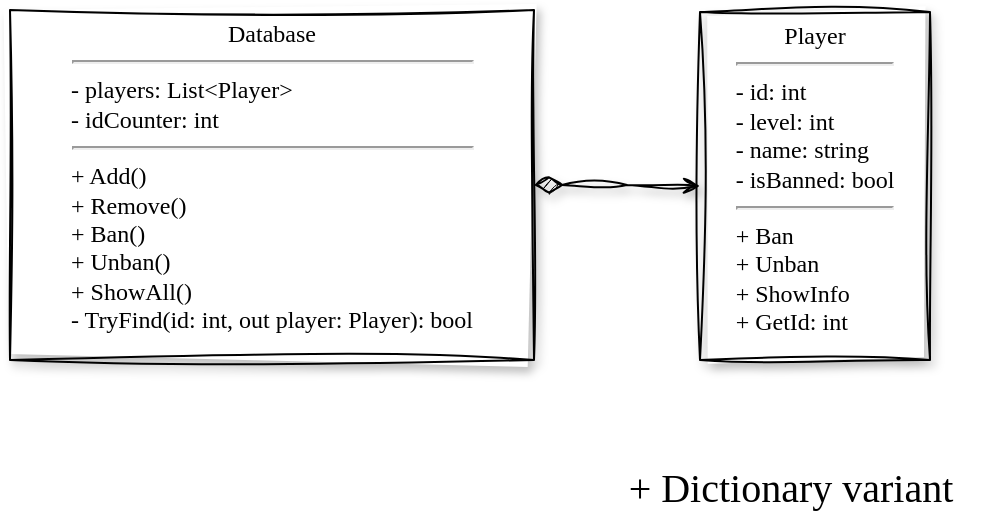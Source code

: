 <mxfile version="21.7.2" type="github" pages="4">
  <diagram id="Cf2g2hGz_eaC0kWmKfeo" name="База Данных Игроков">
    <mxGraphModel dx="973" dy="506" grid="1" gridSize="10" guides="1" tooltips="1" connect="1" arrows="1" fold="1" page="1" pageScale="1" pageWidth="1169" pageHeight="827" math="0" shadow="0">
      <root>
        <mxCell id="0" />
        <mxCell id="1" parent="0" />
        <mxCell id="BvsRi00MSLJCYbzShoM3-1" value="&lt;font face=&quot;Verdana&quot;&gt;Player&lt;br&gt;&lt;/font&gt;&lt;hr&gt;&lt;div style=&quot;text-align: left;&quot;&gt;&lt;font face=&quot;Verdana&quot;&gt;- id: int&lt;/font&gt;&lt;/div&gt;&lt;div style=&quot;text-align: left;&quot;&gt;&lt;font face=&quot;Verdana&quot;&gt;- level: int&lt;/font&gt;&lt;/div&gt;&lt;div style=&quot;text-align: left;&quot;&gt;&lt;font face=&quot;Verdana&quot;&gt;- name: string&lt;/font&gt;&lt;/div&gt;&lt;div style=&quot;text-align: left;&quot;&gt;&lt;font face=&quot;Verdana&quot;&gt;- isBanned: bool&lt;/font&gt;&lt;/div&gt;&lt;div style=&quot;text-align: left;&quot;&gt;&lt;hr&gt;&lt;/div&gt;&lt;div style=&quot;text-align: left;&quot;&gt;&lt;font face=&quot;Verdana&quot;&gt;&lt;span style=&quot;background-color: initial;&quot;&gt;+ Ban&lt;/span&gt;&lt;br&gt;&lt;/font&gt;&lt;/div&gt;&lt;div style=&quot;text-align: left;&quot;&gt;&lt;font face=&quot;Verdana&quot;&gt;+ Unban&lt;/font&gt;&lt;/div&gt;&lt;div style=&quot;text-align: left;&quot;&gt;&lt;font face=&quot;Verdana&quot;&gt;+ ShowInfo&lt;/font&gt;&lt;/div&gt;&lt;div style=&quot;text-align: left;&quot;&gt;&lt;font face=&quot;Verdana&quot;&gt;+ GetId: int&lt;/font&gt;&lt;/div&gt;" style="rounded=0;whiteSpace=wrap;html=1;align=center;verticalAlign=top;spacing=0;sketch=1;curveFitting=1;jiggle=2;shadow=1;" vertex="1" parent="1">
          <mxGeometry x="585" y="246" width="115" height="174" as="geometry" />
        </mxCell>
        <mxCell id="ZMWLHTGk8VHgxppxQVbv-1" style="edgeStyle=orthogonalEdgeStyle;orthogonalLoop=1;jettySize=auto;html=1;exitX=1;exitY=0.5;exitDx=0;exitDy=0;entryX=0;entryY=0.5;entryDx=0;entryDy=0;endArrow=open;endFill=0;sourcePerimeterSpacing=0;strokeWidth=1;startArrow=diamondThin;startFill=1;jumpSize=6;rounded=0;strokeColor=default;endSize=6;startSize=12;sketch=1;curveFitting=1;jiggle=2;shadow=1;" edge="1" parent="1" source="qxw1vTytd-DOzJbU_Vhw-1" target="BvsRi00MSLJCYbzShoM3-1">
          <mxGeometry relative="1" as="geometry" />
        </mxCell>
        <mxCell id="qxw1vTytd-DOzJbU_Vhw-1" value="&lt;span style=&quot;font-family: Verdana; background-color: initial;&quot;&gt;Database&lt;/span&gt;&lt;br&gt;&lt;hr style=&quot;background-color: initial;&quot;&gt;&lt;span style=&quot;font-family: Verdana; background-color: initial;&quot;&gt;&lt;div style=&quot;text-align: left;&quot;&gt;&lt;span style=&quot;background-color: initial;&quot;&gt;- players: List&amp;lt;Player&amp;gt;&lt;/span&gt;&lt;/div&gt;&lt;div style=&quot;text-align: left;&quot;&gt;&lt;span style=&quot;background-color: initial;&quot;&gt;- idCounter: int&lt;/span&gt;&lt;/div&gt;&lt;/span&gt;&lt;hr style=&quot;text-align: left; background-color: initial;&quot;&gt;&lt;span style=&quot;background-color: initial; font-family: Verdana;&quot;&gt;&lt;div style=&quot;text-align: left;&quot;&gt;&lt;span style=&quot;background-color: initial;&quot;&gt;+ Add()&lt;/span&gt;&lt;/div&gt;&lt;/span&gt;&lt;span style=&quot;font-family: Verdana; background-color: initial;&quot;&gt;&lt;div style=&quot;text-align: left;&quot;&gt;&lt;span style=&quot;background-color: initial;&quot;&gt;+ Remove()&lt;/span&gt;&lt;/div&gt;&lt;/span&gt;&lt;span style=&quot;font-family: Verdana; background-color: initial;&quot;&gt;&lt;div style=&quot;text-align: left;&quot;&gt;&lt;span style=&quot;background-color: initial;&quot;&gt;+ Ban()&lt;/span&gt;&lt;/div&gt;&lt;/span&gt;&lt;span style=&quot;font-family: Verdana; background-color: initial;&quot;&gt;&lt;div style=&quot;text-align: left;&quot;&gt;&lt;span style=&quot;background-color: initial;&quot;&gt;+ Unban()&lt;/span&gt;&lt;/div&gt;&lt;div style=&quot;text-align: left;&quot;&gt;&lt;span style=&quot;background-color: initial;&quot;&gt;+ ShowAll()&lt;/span&gt;&lt;/div&gt;&lt;/span&gt;&lt;div style=&quot;text-align: left;&quot;&gt;&lt;font face=&quot;Verdana&quot;&gt;- TryFind(id: int, out player: Player): bool&lt;br&gt;&lt;/font&gt;&lt;/div&gt;" style="rounded=0;whiteSpace=wrap;html=1;align=center;verticalAlign=top;spacing=0;sketch=1;curveFitting=1;jiggle=2;shadow=1;" vertex="1" parent="1">
          <mxGeometry x="240" y="245" width="262" height="175" as="geometry" />
        </mxCell>
        <mxCell id="ZMWLHTGk8VHgxppxQVbv-2" style="edgeStyle=orthogonalEdgeStyle;rounded=0;orthogonalLoop=1;jettySize=auto;html=1;exitX=0.5;exitY=1;exitDx=0;exitDy=0;sketch=1;curveFitting=1;jiggle=2;shadow=1;" edge="1" parent="1" source="BvsRi00MSLJCYbzShoM3-1" target="BvsRi00MSLJCYbzShoM3-1">
          <mxGeometry relative="1" as="geometry" />
        </mxCell>
        <mxCell id="hnUlUlkhFv1DUZ1QUCw0-1" value="+ Dictionary variant" style="text;html=1;align=center;verticalAlign=middle;resizable=0;points=[];autosize=1;strokeColor=none;fillColor=none;fontSize=20;fontFamily=Architects Daughter;" vertex="1" parent="1">
          <mxGeometry x="525" y="463" width="210" height="40" as="geometry" />
        </mxCell>
      </root>
    </mxGraphModel>
  </diagram>
  <diagram id="Y0pcPyQ9-cA2Ly51FoLA" name="Колода Карт">
    <mxGraphModel dx="749" dy="395" grid="1" gridSize="10" guides="1" tooltips="1" connect="1" arrows="1" fold="1" page="1" pageScale="1" pageWidth="1169" pageHeight="827" math="0" shadow="0">
      <root>
        <mxCell id="0" />
        <mxCell id="1" parent="0" />
        <mxCell id="L67TZkdD2saoKafYtCv_-2" style="edgeStyle=orthogonalEdgeStyle;rounded=0;orthogonalLoop=1;jettySize=auto;html=1;entryX=0;entryY=0.5;entryDx=0;entryDy=0;startArrow=diamondThin;startFill=0;strokeWidth=1;startSize=12;endSize=6;endArrow=open;endFill=0;exitX=1;exitY=0.5;exitDx=0;exitDy=0;sketch=1;curveFitting=1;jiggle=2;shadow=1;" edge="1" parent="1" source="_xTozI4Q2du8KuB2-w1n-1" target="_xTozI4Q2du8KuB2-w1n-3">
          <mxGeometry relative="1" as="geometry">
            <Array as="points">
              <mxPoint x="494" y="231" />
              <mxPoint x="494" y="366" />
            </Array>
          </mxGeometry>
        </mxCell>
        <mxCell id="L67TZkdD2saoKafYtCv_-3" style="edgeStyle=orthogonalEdgeStyle;orthogonalLoop=1;jettySize=auto;html=1;startArrow=diamondThin;startFill=0;strokeWidth=1;endSize=6;startSize=12;endArrow=open;endFill=0;entryX=0;entryY=0.5;entryDx=0;entryDy=0;rounded=0;sketch=1;curveFitting=1;jiggle=2;shadow=1;" edge="1" parent="1" source="_xTozI4Q2du8KuB2-w1n-1" target="_xTozI4Q2du8KuB2-w1n-2">
          <mxGeometry relative="1" as="geometry">
            <mxPoint x="579" y="201" as="targetPoint" />
            <Array as="points" />
          </mxGeometry>
        </mxCell>
        <mxCell id="_xTozI4Q2du8KuB2-w1n-1" value="Croupier&lt;br&gt;&lt;hr&gt;&lt;div style=&quot;text-align: left;&quot;&gt;&lt;span style=&quot;background-color: initial;&quot;&gt;- player: Player&lt;/span&gt;&lt;/div&gt;&lt;div style=&quot;text-align: left;&quot;&gt;&lt;span style=&quot;background-color: initial;&quot;&gt;- deck: Deck&lt;/span&gt;&lt;/div&gt;&lt;hr style=&quot;text-align: left;&quot;&gt;&lt;div style=&quot;text-align: left;&quot;&gt;&lt;span style=&quot;background-color: initial;&quot;&gt;+ DealCard()&lt;/span&gt;&lt;/div&gt;" style="rounded=0;whiteSpace=wrap;html=1;sketch=1;curveFitting=1;jiggle=2;shadow=1;" vertex="1" parent="1">
          <mxGeometry x="350" y="181" width="94" height="100" as="geometry" />
        </mxCell>
        <mxCell id="_xTozI4Q2du8KuB2-w1n-2" value="Player&lt;br&gt;&lt;hr&gt;&lt;div style=&quot;text-align: left;&quot;&gt;&lt;span style=&quot;background-color: initial;&quot;&gt;- cards: List&amp;lt;Card&amp;gt;&lt;/span&gt;&lt;/div&gt;&lt;hr style=&quot;text-align: left;&quot;&gt;&lt;div style=&quot;text-align: left;&quot;&gt;&lt;span style=&quot;background-color: initial;&quot;&gt;+ ShowCards()&lt;/span&gt;&lt;/div&gt;&lt;div style=&quot;text-align: left;&quot;&gt;&lt;span style=&quot;background-color: initial;&quot;&gt;+ Add(card: Card)&lt;/span&gt;&lt;/div&gt;" style="rounded=0;whiteSpace=wrap;html=1;sketch=1;curveFitting=1;jiggle=2;shadow=1;" vertex="1" parent="1">
          <mxGeometry x="534" y="181" width="110" height="100" as="geometry" />
        </mxCell>
        <mxCell id="OECXQ_HGNrMJNdoMd47i-1" value="" style="edgeStyle=orthogonalEdgeStyle;rounded=0;orthogonalLoop=1;jettySize=auto;html=1;startArrow=diamondThin;startFill=1;strokeWidth=1;endArrow=open;endFill=0;startSize=12;endSize=6;sketch=1;curveFitting=1;jiggle=2;shadow=1;" edge="1" parent="1" source="_xTozI4Q2du8KuB2-w1n-3" target="_xTozI4Q2du8KuB2-w1n-4">
          <mxGeometry relative="1" as="geometry" />
        </mxCell>
        <mxCell id="_xTozI4Q2du8KuB2-w1n-3" value="Deck&lt;br&gt;&lt;hr&gt;&lt;div style=&quot;text-align: left;&quot;&gt;&lt;span style=&quot;background-color: initial;&quot;&gt;- cards: List&amp;lt;Card&amp;gt;&lt;/span&gt;&lt;/div&gt;&lt;hr style=&quot;text-align: left;&quot;&gt;&lt;div style=&quot;text-align: left;&quot;&gt;&lt;span style=&quot;background-color: initial;&quot;&gt;+ ShowCards()&lt;/span&gt;&lt;/div&gt;&lt;div style=&quot;text-align: left;&quot;&gt;&lt;span style=&quot;background-color: initial;&quot;&gt;+ DrawCard(): Card&lt;/span&gt;&lt;/div&gt;&lt;div style=&quot;text-align: left;&quot;&gt;&lt;span style=&quot;background-color: initial;&quot;&gt;+ Fill()&lt;/span&gt;&lt;/div&gt;&lt;div style=&quot;text-align: left;&quot;&gt;&lt;span style=&quot;background-color: initial;&quot;&gt;+ Shuffle()&lt;/span&gt;&lt;/div&gt;" style="rounded=0;whiteSpace=wrap;html=1;fontSize=12;sketch=1;curveFitting=1;jiggle=2;shadow=1;" vertex="1" parent="1">
          <mxGeometry x="534" y="301" width="120" height="130" as="geometry" />
        </mxCell>
        <mxCell id="_xTozI4Q2du8KuB2-w1n-4" value="&lt;div style=&quot;&quot;&gt;&lt;span style=&quot;background-color: initial;&quot;&gt;Card&lt;/span&gt;&lt;/div&gt;&lt;div style=&quot;&quot;&gt;&lt;hr&gt;&lt;/div&gt;&lt;div style=&quot;text-align: left;&quot;&gt;&lt;span style=&quot;background-color: initial;&quot;&gt;- suit: string&lt;/span&gt;&lt;/div&gt;&lt;div style=&quot;text-align: left;&quot;&gt;&lt;span style=&quot;background-color: initial;&quot;&gt;- value: string&lt;/span&gt;&lt;/div&gt;&lt;hr&gt;+ ShowInfo()" style="rounded=0;whiteSpace=wrap;html=1;align=center;verticalAlign=top;horizontal=1;sketch=1;curveFitting=1;jiggle=2;shadow=1;" vertex="1" parent="1">
          <mxGeometry x="704" y="316" width="86" height="100" as="geometry" />
        </mxCell>
        <mxCell id="eR-oKEQ3THdKekHEpbn2-1" value="+ points variant" style="text;html=1;align=center;verticalAlign=middle;resizable=0;points=[];autosize=1;strokeColor=none;fillColor=none;fontSize=20;fontFamily=Architects Daughter;" vertex="1" parent="1">
          <mxGeometry x="185" y="113" width="170" height="40" as="geometry" />
        </mxCell>
      </root>
    </mxGraphModel>
  </diagram>
  <diagram id="iZcS9gSNP3eOQmojUR20" name="Хранилище Книг">
    <mxGraphModel dx="834" dy="434" grid="1" gridSize="10" guides="1" tooltips="1" connect="1" arrows="1" fold="1" page="1" pageScale="1" pageWidth="1169" pageHeight="827" math="0" shadow="0">
      <root>
        <mxCell id="0" />
        <mxCell id="1" parent="0" />
        <mxCell id="9-JIwjo3csv5uXHmiW8V-1" value="&lt;div style=&quot;&quot;&gt;&lt;span style=&quot;background-color: initial;&quot;&gt;Book&lt;/span&gt;&lt;/div&gt;&lt;hr style=&quot;&quot;&gt;&lt;div style=&quot;text-align: left;&quot;&gt;&lt;span style=&quot;background-color: initial;&quot;&gt;- title: string&lt;/span&gt;&lt;/div&gt;&lt;div style=&quot;text-align: left;&quot;&gt;&lt;span style=&quot;background-color: initial;&quot;&gt;- author: string&lt;/span&gt;&lt;/div&gt;&lt;div style=&quot;text-align: left;&quot;&gt;&lt;span style=&quot;background-color: initial;&quot;&gt;- year: int&lt;/span&gt;&lt;/div&gt;&lt;div style=&quot;text-align: left;&quot;&gt;&lt;span style=&quot;background-color: initial;&quot;&gt;- id: int&lt;/span&gt;&lt;/div&gt;&lt;hr style=&quot;&quot;&gt;&lt;div style=&quot;text-align: left;&quot;&gt;&lt;span style=&quot;background-color: initial;&quot;&gt;+ ShowInfo()&lt;/span&gt;&lt;/div&gt;&lt;div style=&quot;text-align: left;&quot;&gt;&lt;span style=&quot;background-color: initial;&quot;&gt;+ GetId(): int&lt;/span&gt;&lt;/div&gt;" style="rounded=0;whiteSpace=wrap;html=1;align=center;sketch=1;curveFitting=1;jiggle=2;shadow=1;" vertex="1" parent="1">
          <mxGeometry x="608" y="252" width="90" height="138" as="geometry" />
        </mxCell>
        <mxCell id="VPENAkqC2ZvWxOAGdNku-2" style="edgeStyle=orthogonalEdgeStyle;rounded=0;orthogonalLoop=1;jettySize=auto;html=1;entryX=0;entryY=0.5;entryDx=0;entryDy=0;endArrow=open;endFill=0;startArrow=diamondThin;startFill=1;startSize=12;exitX=1;exitY=0.5;exitDx=0;exitDy=0;sketch=1;curveFitting=1;jiggle=2;shadow=1;" edge="1" parent="1" target="9-JIwjo3csv5uXHmiW8V-1">
          <mxGeometry relative="1" as="geometry">
            <mxPoint x="542" y="306.66" as="sourcePoint" />
            <mxPoint x="669" y="306.66" as="targetPoint" />
            <Array as="points" />
          </mxGeometry>
        </mxCell>
        <mxCell id="VPENAkqC2ZvWxOAGdNku-1" value="Library&lt;br&gt;&lt;hr&gt;&lt;div style=&quot;text-align: left;&quot;&gt;- books: List&amp;lt;Book&amp;gt;&lt;/div&gt;&lt;div style=&quot;text-align: left;&quot;&gt;&lt;hr&gt;+ ShowAll()&lt;/div&gt;&lt;div style=&quot;text-align: left;&quot;&gt;+ Add()&lt;/div&gt;&lt;div style=&quot;text-align: left;&quot;&gt;+ Remove()&lt;/div&gt;&lt;div style=&quot;text-align: left;&quot;&gt;+ FindByTitle(): Book&lt;/div&gt;&lt;div style=&quot;text-align: left;&quot;&gt;+ FindByAuthor(): Book&lt;/div&gt;&lt;div style=&quot;text-align: left;&quot;&gt;+ FindByYear(): Book&lt;/div&gt;&lt;div style=&quot;text-align: left;&quot;&gt;- TryFind(id: int, out book: Book): bool&lt;/div&gt;" style="rounded=0;whiteSpace=wrap;html=1;sketch=1;curveFitting=1;jiggle=2;shadow=1;" vertex="1" parent="1">
          <mxGeometry x="330" y="222" width="211" height="170" as="geometry" />
        </mxCell>
      </root>
    </mxGraphModel>
  </diagram>
  <diagram id="o3sKnfZYgxF7wiAbnnmk" name="Магазин">
    <mxGraphModel dx="1007" dy="523" grid="0" gridSize="10" guides="1" tooltips="1" connect="1" arrows="1" fold="1" page="1" pageScale="1" pageWidth="1169" pageHeight="827" background="#ffffff" math="0" shadow="0">
      <root>
        <mxCell id="0" />
        <mxCell id="1" parent="0" />
        <mxCell id="pIMuoIBpgu1z1KpGt_sh-1" value="Product&lt;br&gt;&lt;hr&gt;&lt;div style=&quot;text-align: left;&quot;&gt;&lt;span style=&quot;background-color: initial;&quot;&gt;- name: string&lt;/span&gt;&lt;/div&gt;&lt;div style=&quot;text-align: left;&quot;&gt;&lt;span style=&quot;background-color: initial;&quot;&gt;- price: int&lt;/span&gt;&lt;/div&gt;&lt;hr style=&quot;text-align: left;&quot;&gt;&lt;div style=&quot;text-align: left;&quot;&gt;&lt;span style=&quot;background-color: initial;&quot;&gt;+ ShowInfo()&lt;/span&gt;&lt;/div&gt;&lt;div style=&quot;text-align: left;&quot;&gt;&lt;span style=&quot;background-color: initial;&quot;&gt;+ GetPrice(): int&lt;/span&gt;&lt;/div&gt;" style="whiteSpace=wrap;html=1;sketch=1;curveFitting=1;jiggle=2;shadow=1;" vertex="1" parent="1">
          <mxGeometry x="163" y="311.5" width="100" height="110" as="geometry" />
        </mxCell>
        <mxCell id="pIMuoIBpgu1z1KpGt_sh-3" style="edgeStyle=orthogonalEdgeStyle;rounded=0;orthogonalLoop=1;jettySize=auto;html=1;entryX=0;entryY=0.5;entryDx=0;entryDy=0;startArrow=block;startFill=0;startSize=12;endArrow=open;endFill=0;sketch=1;curveFitting=1;jiggle=2;shadow=1;" edge="1" parent="1" source="pIMuoIBpgu1z1KpGt_sh-2" target="pIMuoIBpgu1z1KpGt_sh-5">
          <mxGeometry relative="1" as="geometry">
            <mxPoint x="343" y="477" as="targetPoint" />
          </mxGeometry>
        </mxCell>
        <mxCell id="pIMuoIBpgu1z1KpGt_sh-8" style="edgeStyle=orthogonalEdgeStyle;rounded=0;orthogonalLoop=1;jettySize=auto;html=1;entryX=0;entryY=0.5;entryDx=0;entryDy=0;exitX=1;exitY=0.5;exitDx=0;exitDy=0;startSize=12;startArrow=block;startFill=0;endArrow=open;endFill=0;shadow=1;sketch=1;curveFitting=1;jiggle=2;" edge="1" parent="1" source="pIMuoIBpgu1z1KpGt_sh-2" target="pIMuoIBpgu1z1KpGt_sh-7">
          <mxGeometry relative="1" as="geometry">
            <Array as="points">
              <mxPoint x="543" y="367" />
              <mxPoint x="543" y="322" />
            </Array>
          </mxGeometry>
        </mxCell>
        <mxCell id="pIMuoIBpgu1z1KpGt_sh-10" style="edgeStyle=orthogonalEdgeStyle;rounded=0;orthogonalLoop=1;jettySize=auto;html=1;entryX=1;entryY=0.5;entryDx=0;entryDy=0;endArrow=open;endFill=0;sketch=1;curveFitting=1;jiggle=2;shadow=1;" edge="1" parent="1" source="pIMuoIBpgu1z1KpGt_sh-2" target="pIMuoIBpgu1z1KpGt_sh-1">
          <mxGeometry relative="1" as="geometry" />
        </mxCell>
        <mxCell id="pIMuoIBpgu1z1KpGt_sh-2" value="Person&lt;br&gt;&lt;hr&gt;&lt;div style=&quot;text-align: left;&quot;&gt;&lt;span style=&quot;background-color: initial;&quot;&gt;- products: List&amp;lt;Product&amp;gt;&lt;/span&gt;&lt;/div&gt;&lt;div style=&quot;text-align: left;&quot;&gt;&lt;span style=&quot;background-color: initial;&quot;&gt;- money: int&lt;/span&gt;&lt;/div&gt;&lt;hr style=&quot;text-align: left;&quot;&gt;&lt;div style=&quot;text-align: left;&quot;&gt;&lt;span style=&quot;background-color: initial;&quot;&gt;+ ShowProducts()&lt;/span&gt;&lt;/div&gt;" style="whiteSpace=wrap;html=1;sketch=1;curveFitting=1;jiggle=2;shadow=1;" vertex="1" parent="1">
          <mxGeometry x="323" y="317" width="150" height="99" as="geometry" />
        </mxCell>
        <mxCell id="pIMuoIBpgu1z1KpGt_sh-5" value="Seller&lt;br&gt;&lt;hr&gt;&lt;div style=&quot;text-align: left;&quot;&gt;&lt;span style=&quot;background-color: initial;&quot;&gt;+ TryFindProduct(out product: Product): bool&lt;/span&gt;&lt;/div&gt;&lt;div style=&quot;text-align: left;&quot;&gt;&lt;span style=&quot;background-color: initial;&quot;&gt;+ Sell()&lt;/span&gt;&lt;/div&gt;" style="rounded=0;whiteSpace=wrap;html=1;sketch=1;curveFitting=1;jiggle=2;shadow=1;" vertex="1" parent="1">
          <mxGeometry x="603" y="377" width="250" height="70" as="geometry" />
        </mxCell>
        <mxCell id="pIMuoIBpgu1z1KpGt_sh-7" value="Buyer&lt;br&gt;&lt;hr&gt;&lt;div style=&quot;text-align: left;&quot;&gt;&lt;span style=&quot;background-color: initial;&quot;&gt;+ CanPay(): bool&lt;/span&gt;&lt;/div&gt;&lt;div style=&quot;text-align: left;&quot;&gt;&lt;span style=&quot;background-color: initial;&quot;&gt;+ Buy()&lt;/span&gt;&lt;/div&gt;" style="rounded=0;whiteSpace=wrap;html=1;sketch=1;curveFitting=1;jiggle=2;shadow=1;" vertex="1" parent="1">
          <mxGeometry x="603" y="287" width="100" height="70" as="geometry" />
        </mxCell>
        <mxCell id="pIMuoIBpgu1z1KpGt_sh-14" style="edgeStyle=orthogonalEdgeStyle;rounded=0;orthogonalLoop=1;jettySize=auto;html=1;entryX=1;entryY=0.5;entryDx=0;entryDy=0;endArrow=open;endFill=0;startSize=12;startArrow=diamondThin;startFill=0;sketch=1;curveFitting=1;jiggle=2;shadow=1;" edge="1" parent="1" source="pIMuoIBpgu1z1KpGt_sh-9" target="pIMuoIBpgu1z1KpGt_sh-7">
          <mxGeometry relative="1" as="geometry" />
        </mxCell>
        <mxCell id="pIMuoIBpgu1z1KpGt_sh-15" style="edgeStyle=orthogonalEdgeStyle;rounded=0;orthogonalLoop=1;jettySize=auto;html=1;entryX=0.5;entryY=0;entryDx=0;entryDy=0;endArrow=open;endFill=0;startArrow=diamondThin;startFill=0;startSize=12;sketch=1;curveFitting=1;jiggle=2;shadow=1;" edge="1" parent="1" source="pIMuoIBpgu1z1KpGt_sh-9" target="pIMuoIBpgu1z1KpGt_sh-5">
          <mxGeometry relative="1" as="geometry" />
        </mxCell>
        <mxCell id="pIMuoIBpgu1z1KpGt_sh-9" value="Shop&lt;br&gt;&lt;hr&gt;- buyer: Buyer&lt;br&gt;- seller: Seller&lt;br&gt;&lt;hr&gt;+ Trade()" style="whiteSpace=wrap;html=1;sketch=1;curveFitting=1;jiggle=2;shadow=1;" vertex="1" parent="1">
          <mxGeometry x="683" y="97" width="90" height="100" as="geometry" />
        </mxCell>
        <mxCell id="mONfeSVAKvL_6cB5GcHz-1" value="+ Slot variant&lt;br&gt;+ Dictionary variant" style="text;html=1;align=center;verticalAlign=middle;resizable=0;points=[];autosize=1;strokeColor=none;fillColor=none;fontSize=20;fontFamily=Architects Daughter;" vertex="1" parent="1">
          <mxGeometry x="163" y="80" width="201" height="60" as="geometry" />
        </mxCell>
      </root>
    </mxGraphModel>
  </diagram>
</mxfile>
